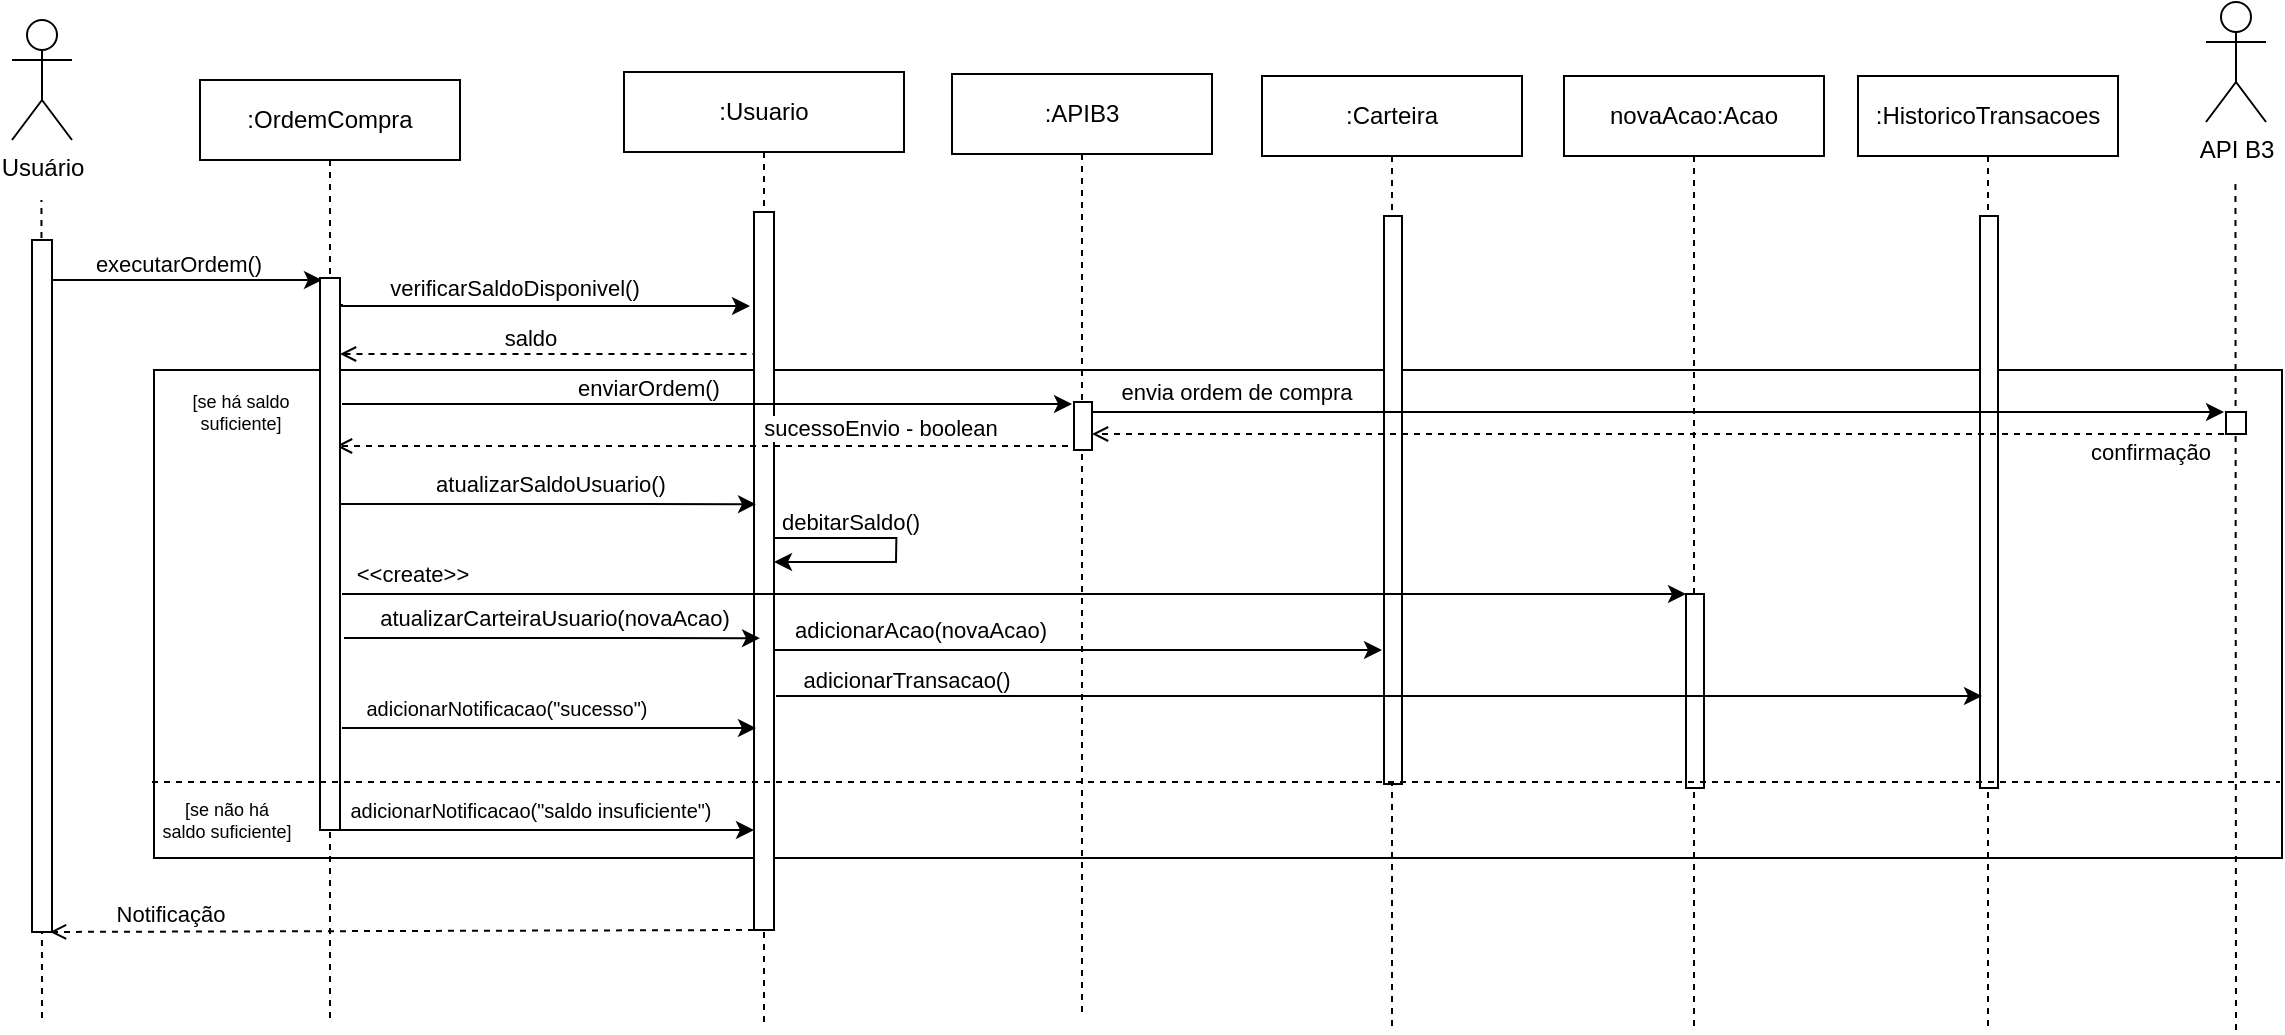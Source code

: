 <mxfile version="24.7.8">
  <diagram name="Page-1" id="2YBvvXClWsGukQMizWep">
    <mxGraphModel dx="1195" dy="697" grid="0" gridSize="10" guides="0" tooltips="1" connect="0" arrows="0" fold="1" page="1" pageScale="1" pageWidth="1100" pageHeight="850" math="0" shadow="0">
      <root>
        <mxCell id="0" />
        <mxCell id="1" parent="0" />
        <mxCell id="Zf_1WE6rsiYR1JzXS_-U-20" value="" style="rounded=0;whiteSpace=wrap;html=1;fillColor=none;" vertex="1" parent="1">
          <mxGeometry x="391" y="245" width="1064" height="244" as="geometry" />
        </mxCell>
        <mxCell id="368ryIqdzKqAlcXKy1S3-1" value="Usuário" style="shape=umlActor;verticalLabelPosition=bottom;verticalAlign=top;html=1;" parent="1" vertex="1">
          <mxGeometry x="320" y="70" width="30" height="60" as="geometry" />
        </mxCell>
        <mxCell id="368ryIqdzKqAlcXKy1S3-3" value="" style="endArrow=none;dashed=1;html=1;rounded=0;" parent="1" edge="1">
          <mxGeometry width="50" height="50" relative="1" as="geometry">
            <mxPoint x="335" y="569" as="sourcePoint" />
            <mxPoint x="334.72" y="160" as="targetPoint" />
          </mxGeometry>
        </mxCell>
        <mxCell id="368ryIqdzKqAlcXKy1S3-13" style="edgeStyle=orthogonalEdgeStyle;rounded=0;orthogonalLoop=1;jettySize=auto;html=1;curved=0;" parent="1" edge="1">
          <mxGeometry relative="1" as="geometry">
            <mxPoint x="340" y="200" as="sourcePoint" />
            <mxPoint x="475" y="200" as="targetPoint" />
            <Array as="points" />
          </mxGeometry>
        </mxCell>
        <mxCell id="368ryIqdzKqAlcXKy1S3-14" value="executarOrdem()" style="edgeLabel;html=1;align=center;verticalAlign=middle;resizable=0;points=[];" parent="368ryIqdzKqAlcXKy1S3-13" vertex="1" connectable="0">
          <mxGeometry x="-0.128" y="1" relative="1" as="geometry">
            <mxPoint x="4" y="-7" as="offset" />
          </mxGeometry>
        </mxCell>
        <mxCell id="368ryIqdzKqAlcXKy1S3-2" value="" style="html=1;points=[[0,0,0,0,5],[0,1,0,0,-5],[1,0,0,0,5],[1,1,0,0,-5]];perimeter=orthogonalPerimeter;outlineConnect=0;targetShapes=umlLifeline;portConstraint=eastwest;newEdgeStyle={&quot;curved&quot;:0,&quot;rounded&quot;:0};" parent="1" vertex="1">
          <mxGeometry x="330" y="180" width="10" height="346" as="geometry" />
        </mxCell>
        <mxCell id="368ryIqdzKqAlcXKy1S3-6" value=":Usuario" style="shape=umlLifeline;perimeter=lifelinePerimeter;whiteSpace=wrap;html=1;container=1;dropTarget=0;collapsible=0;recursiveResize=0;outlineConnect=0;portConstraint=eastwest;newEdgeStyle={&quot;curved&quot;:0,&quot;rounded&quot;:0};" parent="1" vertex="1">
          <mxGeometry x="626" y="96" width="140" height="477" as="geometry" />
        </mxCell>
        <mxCell id="368ryIqdzKqAlcXKy1S3-7" value="" style="html=1;points=[[0,0,0,0,5],[0,1,0,0,-5],[1,0,0,0,5],[1,1,0,0,-5]];perimeter=orthogonalPerimeter;outlineConnect=0;targetShapes=umlLifeline;portConstraint=eastwest;newEdgeStyle={&quot;curved&quot;:0,&quot;rounded&quot;:0};" parent="368ryIqdzKqAlcXKy1S3-6" vertex="1">
          <mxGeometry x="65" y="70" width="10" height="359" as="geometry" />
        </mxCell>
        <mxCell id="368ryIqdzKqAlcXKy1S3-11" value=":APIB3" style="shape=umlLifeline;perimeter=lifelinePerimeter;whiteSpace=wrap;html=1;container=1;dropTarget=0;collapsible=0;recursiveResize=0;outlineConnect=0;portConstraint=eastwest;newEdgeStyle={&quot;curved&quot;:0,&quot;rounded&quot;:0};" parent="1" vertex="1">
          <mxGeometry x="790" y="97" width="130" height="472" as="geometry" />
        </mxCell>
        <mxCell id="368ryIqdzKqAlcXKy1S3-12" value="" style="html=1;points=[[0,0,0,0,5],[0,1,0,0,-5],[1,0,0,0,5],[1,1,0,0,-5]];perimeter=orthogonalPerimeter;outlineConnect=0;targetShapes=umlLifeline;portConstraint=eastwest;newEdgeStyle={&quot;curved&quot;:0,&quot;rounded&quot;:0};" parent="368ryIqdzKqAlcXKy1S3-11" vertex="1">
          <mxGeometry x="61" y="164" width="9" height="24" as="geometry" />
        </mxCell>
        <mxCell id="0rn-FYZJgUnYV7M9HU_Y-5" value="" style="endArrow=open;html=1;rounded=0;dashed=1;startArrow=none;startFill=0;endFill=0;" parent="1" edge="1">
          <mxGeometry width="50" height="50" relative="1" as="geometry">
            <mxPoint x="848" y="283" as="sourcePoint" />
            <mxPoint x="482" y="283.0" as="targetPoint" />
          </mxGeometry>
        </mxCell>
        <mxCell id="0rn-FYZJgUnYV7M9HU_Y-7" value="sucessoEnvio - boolean" style="edgeLabel;html=1;align=center;verticalAlign=middle;resizable=0;points=[];" parent="0rn-FYZJgUnYV7M9HU_Y-5" vertex="1" connectable="0">
          <mxGeometry x="-0.097" y="2" relative="1" as="geometry">
            <mxPoint x="71" y="-11" as="offset" />
          </mxGeometry>
        </mxCell>
        <mxCell id="0rn-FYZJgUnYV7M9HU_Y-8" style="edgeStyle=orthogonalEdgeStyle;rounded=0;orthogonalLoop=1;jettySize=auto;html=1;curved=0;startArrow=none;startFill=0;endArrow=classic;endFill=1;" parent="1" edge="1">
          <mxGeometry relative="1" as="geometry">
            <mxPoint x="485" y="212" as="sourcePoint" />
            <mxPoint x="689" y="213" as="targetPoint" />
            <Array as="points">
              <mxPoint x="485" y="213" />
            </Array>
          </mxGeometry>
        </mxCell>
        <mxCell id="0rn-FYZJgUnYV7M9HU_Y-9" value="verificarSaldoDisponivel()" style="edgeLabel;html=1;align=center;verticalAlign=middle;resizable=0;points=[];" parent="0rn-FYZJgUnYV7M9HU_Y-8" vertex="1" connectable="0">
          <mxGeometry x="-0.386" y="-2" relative="1" as="geometry">
            <mxPoint x="24" y="-11" as="offset" />
          </mxGeometry>
        </mxCell>
        <mxCell id="0rn-FYZJgUnYV7M9HU_Y-22" value="" style="edgeStyle=none;orthogonalLoop=1;jettySize=auto;html=1;rounded=0;dashed=1;startArrow=none;startFill=0;endArrow=open;endFill=0;entryX=0.8;entryY=0.916;entryDx=0;entryDy=0;entryPerimeter=0;" parent="1" edge="1">
          <mxGeometry width="100" relative="1" as="geometry">
            <mxPoint x="691" y="525" as="sourcePoint" />
            <mxPoint x="339" y="525.976" as="targetPoint" />
            <Array as="points" />
          </mxGeometry>
        </mxCell>
        <mxCell id="0rn-FYZJgUnYV7M9HU_Y-23" value="Notificação" style="edgeLabel;html=1;align=center;verticalAlign=middle;resizable=0;points=[];" parent="0rn-FYZJgUnYV7M9HU_Y-22" vertex="1" connectable="0">
          <mxGeometry x="-0.16" y="1" relative="1" as="geometry">
            <mxPoint x="-144" y="-10" as="offset" />
          </mxGeometry>
        </mxCell>
        <mxCell id="0rn-FYZJgUnYV7M9HU_Y-24" value=":OrdemCompra" style="shape=umlLifeline;perimeter=lifelinePerimeter;whiteSpace=wrap;html=1;container=1;dropTarget=0;collapsible=0;recursiveResize=0;outlineConnect=0;portConstraint=eastwest;newEdgeStyle={&quot;curved&quot;:0,&quot;rounded&quot;:0};" parent="1" vertex="1">
          <mxGeometry x="414" y="100" width="130" height="469" as="geometry" />
        </mxCell>
        <mxCell id="0rn-FYZJgUnYV7M9HU_Y-25" value="" style="html=1;points=[[0,0,0,0,5],[0,1,0,0,-5],[1,0,0,0,5],[1,1,0,0,-5]];perimeter=orthogonalPerimeter;outlineConnect=0;targetShapes=umlLifeline;portConstraint=eastwest;newEdgeStyle={&quot;curved&quot;:0,&quot;rounded&quot;:0};" parent="0rn-FYZJgUnYV7M9HU_Y-24" vertex="1">
          <mxGeometry x="60" y="99" width="10" height="276" as="geometry" />
        </mxCell>
        <mxCell id="Dpbqh7HLzEygRbn_yJDt-1" value="" style="edgeStyle=none;orthogonalLoop=1;jettySize=auto;html=1;rounded=0;startArrow=open;startFill=0;endArrow=none;endFill=0;dashed=1;" parent="1" target="368ryIqdzKqAlcXKy1S3-7" edge="1">
          <mxGeometry width="100" relative="1" as="geometry">
            <mxPoint x="484" y="237" as="sourcePoint" />
            <mxPoint x="954.69" y="237.0" as="targetPoint" />
            <Array as="points" />
          </mxGeometry>
        </mxCell>
        <mxCell id="Dpbqh7HLzEygRbn_yJDt-3" value="saldo" style="edgeLabel;html=1;align=center;verticalAlign=middle;resizable=0;points=[];" parent="Dpbqh7HLzEygRbn_yJDt-1" vertex="1" connectable="0">
          <mxGeometry x="-0.084" y="-1" relative="1" as="geometry">
            <mxPoint y="-9" as="offset" />
          </mxGeometry>
        </mxCell>
        <mxCell id="Dpbqh7HLzEygRbn_yJDt-4" value="" style="edgeStyle=none;orthogonalLoop=1;jettySize=auto;html=1;rounded=0;" parent="1" edge="1">
          <mxGeometry width="100" relative="1" as="geometry">
            <mxPoint x="485" y="262" as="sourcePoint" />
            <mxPoint x="850" y="262" as="targetPoint" />
            <Array as="points" />
          </mxGeometry>
        </mxCell>
        <mxCell id="Dpbqh7HLzEygRbn_yJDt-5" value="enviarOrdem()" style="edgeLabel;html=1;align=center;verticalAlign=middle;resizable=0;points=[];" parent="Dpbqh7HLzEygRbn_yJDt-4" vertex="1" connectable="0">
          <mxGeometry x="-0.163" relative="1" as="geometry">
            <mxPoint y="-8" as="offset" />
          </mxGeometry>
        </mxCell>
        <mxCell id="Dpbqh7HLzEygRbn_yJDt-8" value="" style="endArrow=classic;html=1;rounded=0;entryX=0.2;entryY=0.518;entryDx=0;entryDy=0;entryPerimeter=0;" parent="1" edge="1">
          <mxGeometry width="50" height="50" relative="1" as="geometry">
            <mxPoint x="484" y="312" as="sourcePoint" />
            <mxPoint x="692.0" y="312.09" as="targetPoint" />
            <Array as="points">
              <mxPoint x="635" y="312" />
            </Array>
          </mxGeometry>
        </mxCell>
        <mxCell id="Dpbqh7HLzEygRbn_yJDt-9" value="atualizarSaldoUsuario()" style="edgeLabel;html=1;align=center;verticalAlign=middle;resizable=0;points=[];" parent="Dpbqh7HLzEygRbn_yJDt-8" vertex="1" connectable="0">
          <mxGeometry x="0.391" y="2" relative="1" as="geometry">
            <mxPoint x="-40" y="-8" as="offset" />
          </mxGeometry>
        </mxCell>
        <mxCell id="Dpbqh7HLzEygRbn_yJDt-10" value="" style="endArrow=classic;html=1;rounded=0;" parent="1" edge="1">
          <mxGeometry width="50" height="50" relative="1" as="geometry">
            <mxPoint x="701" y="329" as="sourcePoint" />
            <mxPoint x="701" y="341" as="targetPoint" />
            <Array as="points">
              <mxPoint x="762.19" y="329" />
              <mxPoint x="762" y="341" />
              <mxPoint x="730" y="341" />
            </Array>
          </mxGeometry>
        </mxCell>
        <mxCell id="Dpbqh7HLzEygRbn_yJDt-11" value="debitarSaldo()" style="edgeLabel;html=1;align=center;verticalAlign=middle;resizable=0;points=[];" parent="Dpbqh7HLzEygRbn_yJDt-10" vertex="1" connectable="0">
          <mxGeometry x="-0.039" y="2" relative="1" as="geometry">
            <mxPoint x="-25" y="-12" as="offset" />
          </mxGeometry>
        </mxCell>
        <mxCell id="Dpbqh7HLzEygRbn_yJDt-12" value="" style="endArrow=classic;html=1;rounded=0;entryX=0.2;entryY=0.518;entryDx=0;entryDy=0;entryPerimeter=0;" parent="1" edge="1">
          <mxGeometry width="50" height="50" relative="1" as="geometry">
            <mxPoint x="486" y="379" as="sourcePoint" />
            <mxPoint x="694.0" y="379.09" as="targetPoint" />
            <Array as="points">
              <mxPoint x="637" y="379" />
            </Array>
          </mxGeometry>
        </mxCell>
        <mxCell id="Dpbqh7HLzEygRbn_yJDt-13" value="atualizarCarteiraUsuario(novaAcao)" style="edgeLabel;html=1;align=center;verticalAlign=middle;resizable=0;points=[];" parent="Dpbqh7HLzEygRbn_yJDt-12" vertex="1" connectable="0">
          <mxGeometry x="0.391" y="2" relative="1" as="geometry">
            <mxPoint x="-40" y="-8" as="offset" />
          </mxGeometry>
        </mxCell>
        <mxCell id="Dpbqh7HLzEygRbn_yJDt-14" value=":Carteira" style="shape=umlLifeline;perimeter=lifelinePerimeter;whiteSpace=wrap;html=1;container=1;dropTarget=0;collapsible=0;recursiveResize=0;outlineConnect=0;portConstraint=eastwest;newEdgeStyle={&quot;curved&quot;:0,&quot;rounded&quot;:0};" parent="1" vertex="1">
          <mxGeometry x="945" y="98" width="130" height="478" as="geometry" />
        </mxCell>
        <mxCell id="Dpbqh7HLzEygRbn_yJDt-15" value="" style="html=1;points=[[0,0,0,0,5],[0,1,0,0,-5],[1,0,0,0,5],[1,1,0,0,-5]];perimeter=orthogonalPerimeter;outlineConnect=0;targetShapes=umlLifeline;portConstraint=eastwest;newEdgeStyle={&quot;curved&quot;:0,&quot;rounded&quot;:0};" parent="Dpbqh7HLzEygRbn_yJDt-14" vertex="1">
          <mxGeometry x="61" y="70" width="9" height="284" as="geometry" />
        </mxCell>
        <mxCell id="Dpbqh7HLzEygRbn_yJDt-16" value="novaAcao:Acao" style="shape=umlLifeline;perimeter=lifelinePerimeter;whiteSpace=wrap;html=1;container=1;dropTarget=0;collapsible=0;recursiveResize=0;outlineConnect=0;portConstraint=eastwest;newEdgeStyle={&quot;curved&quot;:0,&quot;rounded&quot;:0};" parent="1" vertex="1">
          <mxGeometry x="1096" y="98" width="130" height="478" as="geometry" />
        </mxCell>
        <mxCell id="Dpbqh7HLzEygRbn_yJDt-17" value="" style="html=1;points=[[0,0,0,0,5],[0,1,0,0,-5],[1,0,0,0,5],[1,1,0,0,-5]];perimeter=orthogonalPerimeter;outlineConnect=0;targetShapes=umlLifeline;portConstraint=eastwest;newEdgeStyle={&quot;curved&quot;:0,&quot;rounded&quot;:0};" parent="Dpbqh7HLzEygRbn_yJDt-16" vertex="1">
          <mxGeometry x="61" y="259" width="9" height="97" as="geometry" />
        </mxCell>
        <mxCell id="Dpbqh7HLzEygRbn_yJDt-18" value="" style="endArrow=classic;html=1;rounded=0;" parent="1" edge="1">
          <mxGeometry width="50" height="50" relative="1" as="geometry">
            <mxPoint x="485" y="357" as="sourcePoint" />
            <mxPoint x="1157" y="357" as="targetPoint" />
          </mxGeometry>
        </mxCell>
        <mxCell id="Dpbqh7HLzEygRbn_yJDt-19" value="&amp;lt;&amp;lt;create&amp;gt;&amp;gt;" style="edgeLabel;html=1;align=center;verticalAlign=middle;resizable=0;points=[];" parent="Dpbqh7HLzEygRbn_yJDt-18" vertex="1" connectable="0">
          <mxGeometry x="-0.125" y="1" relative="1" as="geometry">
            <mxPoint x="-259" y="-9" as="offset" />
          </mxGeometry>
        </mxCell>
        <mxCell id="Dpbqh7HLzEygRbn_yJDt-20" value="" style="endArrow=classic;html=1;rounded=0;" parent="1" edge="1">
          <mxGeometry width="50" height="50" relative="1" as="geometry">
            <mxPoint x="701" y="385" as="sourcePoint" />
            <mxPoint x="1005" y="385" as="targetPoint" />
          </mxGeometry>
        </mxCell>
        <mxCell id="Dpbqh7HLzEygRbn_yJDt-21" value="adicionarAcao(novaAcao)" style="edgeLabel;html=1;align=center;verticalAlign=middle;resizable=0;points=[];" parent="Dpbqh7HLzEygRbn_yJDt-20" vertex="1" connectable="0">
          <mxGeometry x="0.326" y="-1" relative="1" as="geometry">
            <mxPoint x="-129" y="-11" as="offset" />
          </mxGeometry>
        </mxCell>
        <mxCell id="Dpbqh7HLzEygRbn_yJDt-22" value=":HistoricoTransacoes" style="shape=umlLifeline;perimeter=lifelinePerimeter;whiteSpace=wrap;html=1;container=1;dropTarget=0;collapsible=0;recursiveResize=0;outlineConnect=0;portConstraint=eastwest;newEdgeStyle={&quot;curved&quot;:0,&quot;rounded&quot;:0};" parent="1" vertex="1">
          <mxGeometry x="1243" y="98" width="130" height="478" as="geometry" />
        </mxCell>
        <mxCell id="Dpbqh7HLzEygRbn_yJDt-23" value="" style="html=1;points=[[0,0,0,0,5],[0,1,0,0,-5],[1,0,0,0,5],[1,1,0,0,-5]];perimeter=orthogonalPerimeter;outlineConnect=0;targetShapes=umlLifeline;portConstraint=eastwest;newEdgeStyle={&quot;curved&quot;:0,&quot;rounded&quot;:0};" parent="Dpbqh7HLzEygRbn_yJDt-22" vertex="1">
          <mxGeometry x="61" y="70" width="9" height="286" as="geometry" />
        </mxCell>
        <mxCell id="Dpbqh7HLzEygRbn_yJDt-24" value="" style="endArrow=classic;html=1;rounded=0;" parent="1" edge="1">
          <mxGeometry width="50" height="50" relative="1" as="geometry">
            <mxPoint x="702" y="408" as="sourcePoint" />
            <mxPoint x="1305" y="408" as="targetPoint" />
          </mxGeometry>
        </mxCell>
        <mxCell id="Dpbqh7HLzEygRbn_yJDt-25" value="adicionarTransacao()" style="edgeLabel;html=1;align=center;verticalAlign=middle;resizable=0;points=[];" parent="Dpbqh7HLzEygRbn_yJDt-24" vertex="1" connectable="0">
          <mxGeometry x="-0.23" y="-1" relative="1" as="geometry">
            <mxPoint x="-167" y="-9" as="offset" />
          </mxGeometry>
        </mxCell>
        <mxCell id="Dpbqh7HLzEygRbn_yJDt-26" value="" style="endArrow=classic;html=1;rounded=0;" parent="1" edge="1">
          <mxGeometry width="50" height="50" relative="1" as="geometry">
            <mxPoint x="485" y="424" as="sourcePoint" />
            <mxPoint x="692" y="424" as="targetPoint" />
          </mxGeometry>
        </mxCell>
        <mxCell id="Dpbqh7HLzEygRbn_yJDt-27" value="adicionarNotificacao(&quot;sucesso&quot;)" style="edgeLabel;html=1;align=center;verticalAlign=middle;resizable=0;points=[];fontSize=10;" parent="Dpbqh7HLzEygRbn_yJDt-26" vertex="1" connectable="0">
          <mxGeometry x="0.329" y="-2" relative="1" as="geometry">
            <mxPoint x="-56" y="-12" as="offset" />
          </mxGeometry>
        </mxCell>
        <mxCell id="Zf_1WE6rsiYR1JzXS_-U-5" value="API B3" style="shape=umlActor;verticalLabelPosition=bottom;verticalAlign=top;html=1;" vertex="1" parent="1">
          <mxGeometry x="1417" y="61" width="30" height="60" as="geometry" />
        </mxCell>
        <mxCell id="Zf_1WE6rsiYR1JzXS_-U-6" value="" style="endArrow=none;dashed=1;html=1;rounded=0;" edge="1" parent="1">
          <mxGeometry width="50" height="50" relative="1" as="geometry">
            <mxPoint x="1432" y="575" as="sourcePoint" />
            <mxPoint x="1431.72" y="151" as="targetPoint" />
          </mxGeometry>
        </mxCell>
        <mxCell id="Zf_1WE6rsiYR1JzXS_-U-7" value="" style="html=1;points=[[0,0,0,0,5],[0,1,0,0,-5],[1,0,0,0,5],[1,1,0,0,-5]];perimeter=orthogonalPerimeter;outlineConnect=0;targetShapes=umlLifeline;portConstraint=eastwest;newEdgeStyle={&quot;curved&quot;:0,&quot;rounded&quot;:0};" vertex="1" parent="1">
          <mxGeometry x="1427" y="266" width="10" height="11" as="geometry" />
        </mxCell>
        <mxCell id="Zf_1WE6rsiYR1JzXS_-U-8" value="" style="edgeStyle=none;orthogonalLoop=1;jettySize=auto;html=1;rounded=0;" edge="1" parent="1">
          <mxGeometry width="100" relative="1" as="geometry">
            <mxPoint x="860" y="266" as="sourcePoint" />
            <mxPoint x="1426" y="266" as="targetPoint" />
            <Array as="points" />
          </mxGeometry>
        </mxCell>
        <mxCell id="Zf_1WE6rsiYR1JzXS_-U-9" value="envia ordem de compra" style="edgeLabel;html=1;align=center;verticalAlign=middle;resizable=0;points=[];" vertex="1" connectable="0" parent="Zf_1WE6rsiYR1JzXS_-U-8">
          <mxGeometry x="-0.163" relative="1" as="geometry">
            <mxPoint x="-165" y="-10" as="offset" />
          </mxGeometry>
        </mxCell>
        <mxCell id="Zf_1WE6rsiYR1JzXS_-U-10" value="" style="endArrow=open;html=1;rounded=0;dashed=1;startArrow=none;startFill=0;endFill=0;" edge="1" parent="1" target="368ryIqdzKqAlcXKy1S3-12">
          <mxGeometry width="50" height="50" relative="1" as="geometry">
            <mxPoint x="1426" y="277" as="sourcePoint" />
            <mxPoint x="1060" y="277.0" as="targetPoint" />
          </mxGeometry>
        </mxCell>
        <mxCell id="Zf_1WE6rsiYR1JzXS_-U-11" value="confirmação" style="edgeLabel;html=1;align=center;verticalAlign=middle;resizable=0;points=[];" vertex="1" connectable="0" parent="Zf_1WE6rsiYR1JzXS_-U-10">
          <mxGeometry x="-0.097" y="2" relative="1" as="geometry">
            <mxPoint x="218" y="7" as="offset" />
          </mxGeometry>
        </mxCell>
        <mxCell id="Zf_1WE6rsiYR1JzXS_-U-12" value="[se há saldo&lt;div&gt;suficiente]&lt;/div&gt;" style="text;html=1;align=center;verticalAlign=middle;resizable=0;points=[];autosize=1;strokeColor=none;fillColor=none;fontSize=9;" vertex="1" parent="1">
          <mxGeometry x="400" y="249" width="67" height="34" as="geometry" />
        </mxCell>
        <mxCell id="Zf_1WE6rsiYR1JzXS_-U-13" value="[se não há&lt;div&gt;saldo suficiente]&lt;/div&gt;" style="text;html=1;align=center;verticalAlign=middle;resizable=0;points=[];autosize=1;strokeColor=none;fillColor=none;fontSize=9;" vertex="1" parent="1">
          <mxGeometry x="385" y="453" width="83" height="34" as="geometry" />
        </mxCell>
        <mxCell id="Zf_1WE6rsiYR1JzXS_-U-15" value="adicionarNotificacao(&quot;saldo insuficiente&quot;)" style="edgeLabel;html=1;align=center;verticalAlign=middle;resizable=0;points=[];fontSize=10;" vertex="1" connectable="0" parent="1">
          <mxGeometry x="579.0" y="465" as="geometry" />
        </mxCell>
        <mxCell id="Zf_1WE6rsiYR1JzXS_-U-17" value="" style="endArrow=none;dashed=1;html=1;rounded=0;" edge="1" parent="1">
          <mxGeometry width="50" height="50" relative="1" as="geometry">
            <mxPoint x="390" y="451" as="sourcePoint" />
            <mxPoint x="1454" y="451" as="targetPoint" />
          </mxGeometry>
        </mxCell>
        <mxCell id="Zf_1WE6rsiYR1JzXS_-U-18" value="" style="endArrow=classic;html=1;rounded=0;" edge="1" parent="1">
          <mxGeometry width="50" height="50" relative="1" as="geometry">
            <mxPoint x="484" y="475" as="sourcePoint" />
            <mxPoint x="691" y="475" as="targetPoint" />
          </mxGeometry>
        </mxCell>
      </root>
    </mxGraphModel>
  </diagram>
</mxfile>
